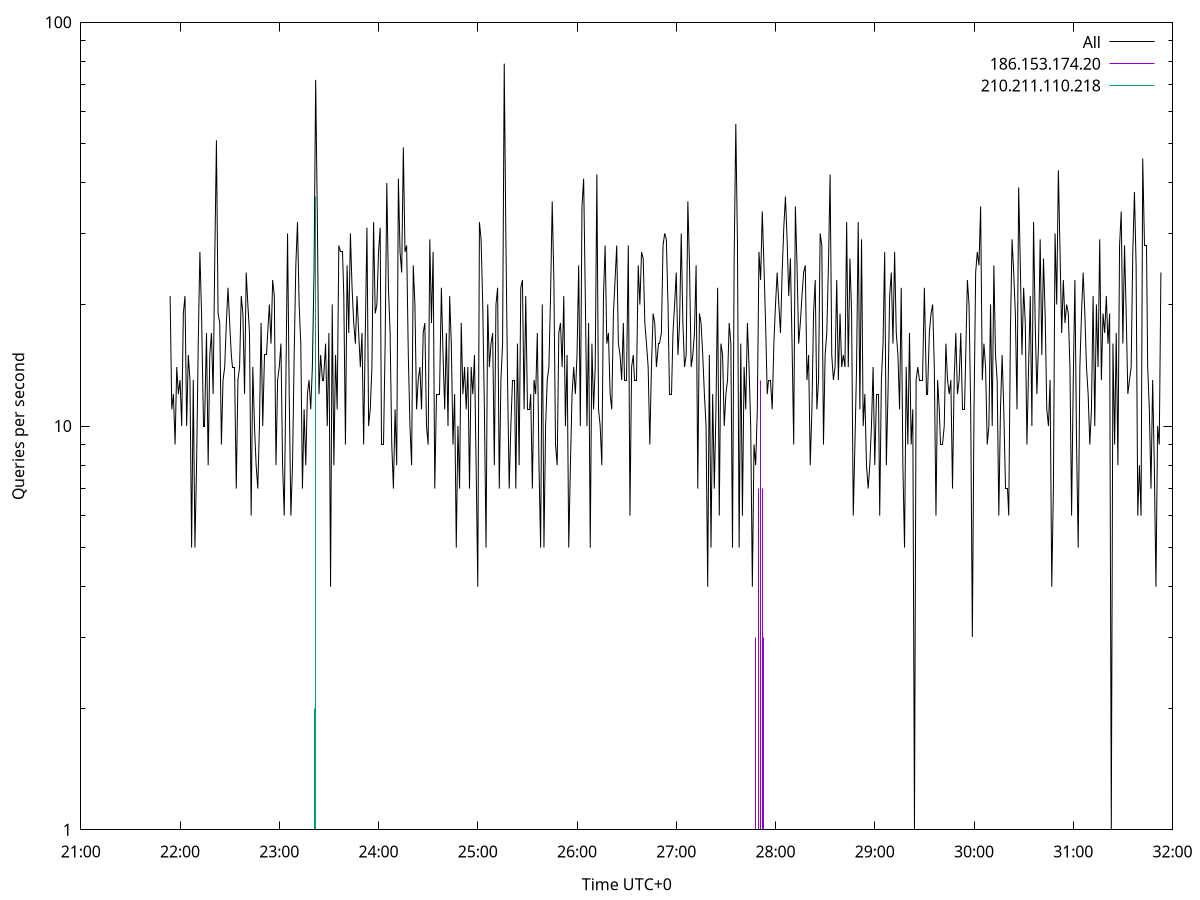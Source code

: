 set terminal pngcairo size 1024,768
set output 'Sun Jan  7 01:21:54 2024.png'
set ylabel 'Queries per second'
set xlabel 'Time UTC+0'
set xdata time
set timefmt "%s"
set log y
plot \
'-' using 1:2 linecolor 0 linetype 2 with lines title 'All', \
'-' using 1:2 linecolor 1 linetype 3 with impulses title "186.153.174.20", \
'-' using 1:2 linecolor 2 linetype 3 with impulses title "210.211.110.218"
1704565314 21
1704565315 11
1704565316 12
1704565317 9
1704565318 14
1704565319 12
1704565320 13
1704565321 10
1704565322 19
1704565323 21
1704565324 10
1704565325 15
1704565326 13
1704565327 5
1704565328 13
1704565329 5
1704565330 8
1704565331 16
1704565332 27
1704565333 19
1704565334 10
1704565335 10
1704565336 17
1704565337 8
1704565338 15
1704565339 17
1704565340 12
1704565341 26
1704565342 51
1704565343 19
1704565344 18
1704565345 9
1704565346 13
1704565347 14
1704565348 18
1704565349 22
1704565350 18
1704565351 15
1704565352 14
1704565353 14
1704565354 7
1704565355 13
1704565356 14
1704565357 21
1704565358 19
1704565359 12
1704565360 24
1704565361 20
1704565362 17
1704565363 6
1704565364 14
1704565365 10
1704565366 8
1704565367 7
1704565368 10
1704565369 18
1704565370 10
1704565371 15
1704565372 15
1704565373 17
1704565374 20
1704565375 16
1704565376 23
1704565377 21
1704565378 8
1704565379 13
1704565380 14
1704565381 16
1704565382 8
1704565383 6
1704565384 13
1704565385 30
1704565386 12
1704565387 6
1704565388 8
1704565389 15
1704565390 25
1704565391 32
1704565392 20
1704565393 16
1704565394 7
1704565395 11
1704565396 8
1704565397 12
1704565398 13
1704565399 11
1704565400 14
1704565401 24
1704565402 72
1704565403 33
1704565404 12
1704565405 15
1704565406 13
1704565407 13
1704565408 16
1704565409 10
1704565410 17
1704565411 4
1704565412 20
1704565413 8
1704565414 15
1704565415 11
1704565416 28
1704565417 27
1704565418 27
1704565419 21
1704565420 9
1704565421 25
1704565422 17
1704565423 30
1704565424 22
1704565425 18
1704565426 16
1704565427 21
1704565428 17
1704565429 14
1704565430 17
1704565431 9
1704565432 17
1704565433 31
1704565434 10
1704565435 11
1704565436 14
1704565437 32
1704565438 19
1704565439 20
1704565440 27
1704565441 31
1704565442 9
1704565443 9
1704565444 16
1704565445 40
1704565446 22
1704565447 17
1704565448 9
1704565449 7
1704565450 11
1704565451 8
1704565452 41
1704565453 27
1704565454 24
1704565455 49
1704565456 27
1704565457 28
1704565458 15
1704565459 10
1704565460 8
1704565461 25
1704565462 20
1704565463 11
1704565464 13
1704565465 14
1704565466 11
1704565467 17
1704565468 18
1704565469 10
1704565470 9
1704565471 29
1704565472 18
1704565473 27
1704565474 7
1704565475 12
1704565476 12
1704565477 12
1704565478 22
1704565479 15
1704565480 11
1704565481 17
1704565482 10
1704565483 21
1704565484 16
1704565485 9
1704565486 12
1704565487 5
1704565488 10
1704565489 7
1704565490 18
1704565491 12
1704565492 14
1704565493 11
1704565494 14
1704565495 7
1704565496 14
1704565497 12
1704565498 15
1704565499 8
1704565500 4
1704565501 32
1704565502 29
1704565503 20
1704565504 11
1704565505 5
1704565506 20
1704565507 14
1704565508 16
1704565509 17
1704565510 8
1704565511 20
1704565512 22
1704565513 7
1704565514 13
1704565515 16
1704565516 79
1704565517 29
1704565518 13
1704565519 7
1704565520 10
1704565521 13
1704565522 13
1704565523 7
1704565524 16
1704565525 8
1704565526 22
1704565527 23
1704565528 11
1704565529 21
1704565530 11
1704565531 11
1704565532 12
1704565533 7
1704565534 13
1704565535 12
1704565536 17
1704565537 8
1704565538 5
1704565539 20
1704565540 5
1704565541 10
1704565542 13
1704565543 14
1704565544 21
1704565545 36
1704565546 23
1704565547 9
1704565548 8
1704565549 17
1704565550 18
1704565551 14
1704565552 21
1704565553 10
1704565554 15
1704565555 5
1704565556 8
1704565557 12
1704565558 14
1704565559 12
1704565560 15
1704565561 25
1704565562 10
1704565563 35
1704565564 41
1704565565 21
1704565566 10
1704565567 18
1704565568 5
1704565569 16
1704565570 11
1704565571 14
1704565572 42
1704565573 11
1704565574 10
1704565575 8
1704565576 21
1704565577 28
1704565578 16
1704565579 17
1704565580 12
1704565581 11
1704565582 19
1704565583 23
1704565584 28
1704565585 16
1704565586 15
1704565587 13
1704565588 18
1704565589 13
1704565590 13
1704565591 28
1704565592 6
1704565593 14
1704565594 15
1704565595 13
1704565596 13
1704565597 25
1704565598 20
1704565599 27
1704565600 26
1704565601 18
1704565602 16
1704565603 14
1704565604 9
1704565605 14
1704565606 19
1704565607 18
1704565608 14
1704565609 16
1704565610 16
1704565611 17
1704565612 28
1704565613 30
1704565614 29
1704565615 20
1704565616 12
1704565617 12
1704565618 17
1704565619 20
1704565620 24
1704565621 15
1704565622 18
1704565623 30
1704565624 18
1704565625 14
1704565626 15
1704565627 36
1704565628 25
1704565629 14
1704565630 15
1704565631 17
1704565632 25
1704565633 7
1704565634 19
1704565635 18
1704565636 15
1704565637 12
1704565638 10
1704565639 4
1704565640 15
1704565641 5
1704565642 12
1704565643 7
1704565644 11
1704565645 22
1704565646 6
1704565647 16
1704565648 15
1704565649 10
1704565650 12
1704565651 13
1704565652 18
1704565653 16
1704565654 5
1704565655 26
1704565656 56
1704565657 28
1704565658 5
1704565659 16
1704565660 6
1704565661 14
1704565662 11
1704565663 18
1704565664 14
1704565665 10
1704565666 4
1704565667 9
1704565668 8
1704565669 11
1704565670 27
1704565671 23
1704565672 34
1704565673 25
1704565674 18
1704565675 12
1704565676 13
1704565677 13
1704565678 11
1704565679 16
1704565680 20
1704565681 24
1704565682 20
1704565683 17
1704565684 24
1704565685 31
1704565686 37
1704565687 29
1704565688 21
1704565689 26
1704565690 16
1704565691 9
1704565692 35
1704565693 25
1704565694 16
1704565695 18
1704565696 21
1704565697 24
1704565698 25
1704565699 13
1704565700 15
1704565701 8
1704565702 11
1704565703 19
1704565704 23
1704565705 11
1704565706 13
1704565707 30
1704565708 28
1704565709 9
1704565710 15
1704565711 17
1704565712 25
1704565713 42
1704565714 15
1704565715 13
1704565716 14
1704565717 23
1704565718 13
1704565719 19
1704565720 14
1704565721 15
1704565722 14
1704565723 32
1704565724 14
1704565725 26
1704565726 19
1704565727 6
1704565728 9
1704565729 14
1704565730 32
1704565731 11
1704565732 29
1704565733 10
1704565734 12
1704565735 8
1704565736 7
1704565737 8
1704565738 10
1704565739 14
1704565740 8
1704565741 12
1704565742 12
1704565743 6
1704565744 13
1704565745 16
1704565746 27
1704565747 8
1704565748 12
1704565749 21
1704565750 24
1704565751 16
1704565752 27
1704565753 17
1704565754 15
1704565755 11
1704565756 22
1704565757 8
1704565758 5
1704565759 14
1704565760 9
1704565761 17
1704565762 9
1704565763 11
1704565764 1
1704565765 13
1704565766 14
1704565767 13
1704565768 13
1704565769 13
1704565770 22
1704565771 12
1704565772 12
1704565773 17
1704565774 19
1704565775 20
1704565776 14
1704565777 6
1704565778 13
1704565779 11
1704565780 9
1704565781 9
1704565782 10
1704565783 16
1704565784 13
1704565785 12
1704565786 13
1704565787 7
1704565788 13
1704565789 17
1704565790 12
1704565791 13
1704565792 17
1704565793 11
1704565794 11
1704565795 15
1704565796 23
1704565797 20
1704565798 11
1704565799 3
1704565800 11
1704565801 24
1704565802 27
1704565803 25
1704565804 35
1704565805 13
1704565806 16
1704565807 14
1704565808 9
1704565809 10
1704565810 20
1704565811 10
1704565812 25
1704565813 15
1704565814 13
1704565815 6
1704565816 11
1704565817 15
1704565818 11
1704565819 7
1704565820 7
1704565821 6
1704565822 17
1704565823 29
1704565824 24
1704565825 19
1704565826 11
1704565827 39
1704565828 25
1704565829 15
1704565830 22
1704565831 18
1704565832 9
1704565833 14
1704565834 21
1704565835 10
1704565836 32
1704565837 18
1704565838 12
1704565839 16
1704565840 29
1704565841 15
1704565842 26
1704565843 19
1704565844 11
1704565845 10
1704565846 13
1704565847 4
1704565848 7
1704565849 30
1704565850 20
1704565851 43
1704565852 27
1704565853 17
1704565854 23
1704565855 18
1704565856 20
1704565857 19
1704565858 14
1704565859 6
1704565860 13
1704565861 23
1704565862 9
1704565863 5
1704565864 14
1704565865 19
1704565866 24
1704565867 19
1704565868 14
1704565869 12
1704565870 9
1704565871 11
1704565872 21
1704565873 10
1704565874 20
1704565875 14
1704565876 29
1704565877 13
1704565878 19
1704565879 17
1704565880 21
1704565881 16
1704565882 19
1704565883 1
1704565884 16
1704565885 9
1704565886 17
1704565887 8
1704565888 28
1704565889 34
1704565890 16
1704565891 28
1704565892 19
1704565893 12
1704565894 13
1704565895 14
1704565896 27
1704565897 38
1704565898 25
1704565899 6
1704565900 8
1704565901 6
1704565902 46
1704565903 28
1704565904 28
1704565905 14
1704565906 11
1704565907 7
1704565908 13
1704565909 8
1704565910 4
1704565911 10
1704565912 9
1704565913 24

e
1704565668 3
1704565669 1
1704565670 7
1704565671 13
1704565672 7
1704565673 3

e
1704565401 2
1704565402 37

e
